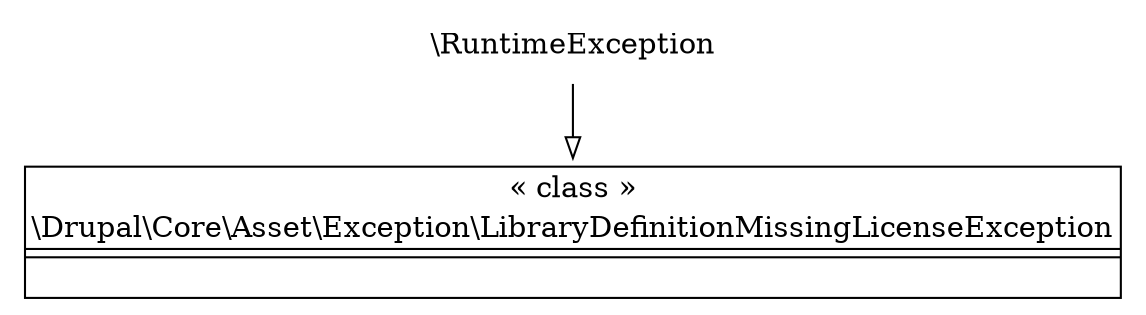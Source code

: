 digraph "Class Diagram" {
  node [shape=plaintext]
  "\\Drupal\\Core\\Asset\\Exception\\LibraryDefinitionMissingLicenseException" [
    label=<
<table border="1" cellpadding="2" cellspacing="0" cellborder="0">
<tr><td align="center">&laquo; class &raquo;</td></tr>
<tr><td align="center" title="class LibraryDefinitionMissingLicenseException">\\Drupal\\Core\\Asset\\Exception\\LibraryDefinitionMissingLicenseException</td></tr><hr />
<tr><td></td></tr>
<hr />
<tr><td>&nbsp;</td></tr>
</table>
  >
  ];
"\\RuntimeException" -> "\\Drupal\\Core\\Asset\\Exception\\LibraryDefinitionMissingLicenseException" [arrowhead="empty"];

}